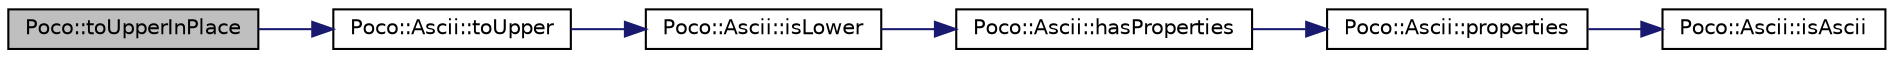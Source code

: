 digraph "Poco::toUpperInPlace"
{
 // LATEX_PDF_SIZE
  edge [fontname="Helvetica",fontsize="10",labelfontname="Helvetica",labelfontsize="10"];
  node [fontname="Helvetica",fontsize="10",shape=record];
  rankdir="LR";
  Node1 [label="Poco::toUpperInPlace",height=0.2,width=0.4,color="black", fillcolor="grey75", style="filled", fontcolor="black",tooltip="Replaces all characters in str with their upper-case counterparts."];
  Node1 -> Node2 [color="midnightblue",fontsize="10",style="solid",fontname="Helvetica"];
  Node2 [label="Poco::Ascii::toUpper",height=0.2,width=0.4,color="black", fillcolor="white", style="filled",URL="$classPoco_1_1Ascii.html#a58d5919f06162b7b3a9765f5024b8d1e",tooltip=" "];
  Node2 -> Node3 [color="midnightblue",fontsize="10",style="solid",fontname="Helvetica"];
  Node3 [label="Poco::Ascii::isLower",height=0.2,width=0.4,color="black", fillcolor="white", style="filled",URL="$classPoco_1_1Ascii.html#a74b8f5d63331b3072c5cac8d1fa9cfdf",tooltip="Returns true iff the given character is an alphabetic character."];
  Node3 -> Node4 [color="midnightblue",fontsize="10",style="solid",fontname="Helvetica"];
  Node4 [label="Poco::Ascii::hasProperties",height=0.2,width=0.4,color="black", fillcolor="white", style="filled",URL="$classPoco_1_1Ascii.html#abb1e29a5240534d6a1c6a6f884c0b722",tooltip=" "];
  Node4 -> Node5 [color="midnightblue",fontsize="10",style="solid",fontname="Helvetica"];
  Node5 [label="Poco::Ascii::properties",height=0.2,width=0.4,color="black", fillcolor="white", style="filled",URL="$classPoco_1_1Ascii.html#ac31d57add4c307b7753686e04a0cf429",tooltip=" "];
  Node5 -> Node6 [color="midnightblue",fontsize="10",style="solid",fontname="Helvetica"];
  Node6 [label="Poco::Ascii::isAscii",height=0.2,width=0.4,color="black", fillcolor="white", style="filled",URL="$classPoco_1_1Ascii.html#a0f6a764502a6adde5d140fd43b5a3561",tooltip=" "];
}
